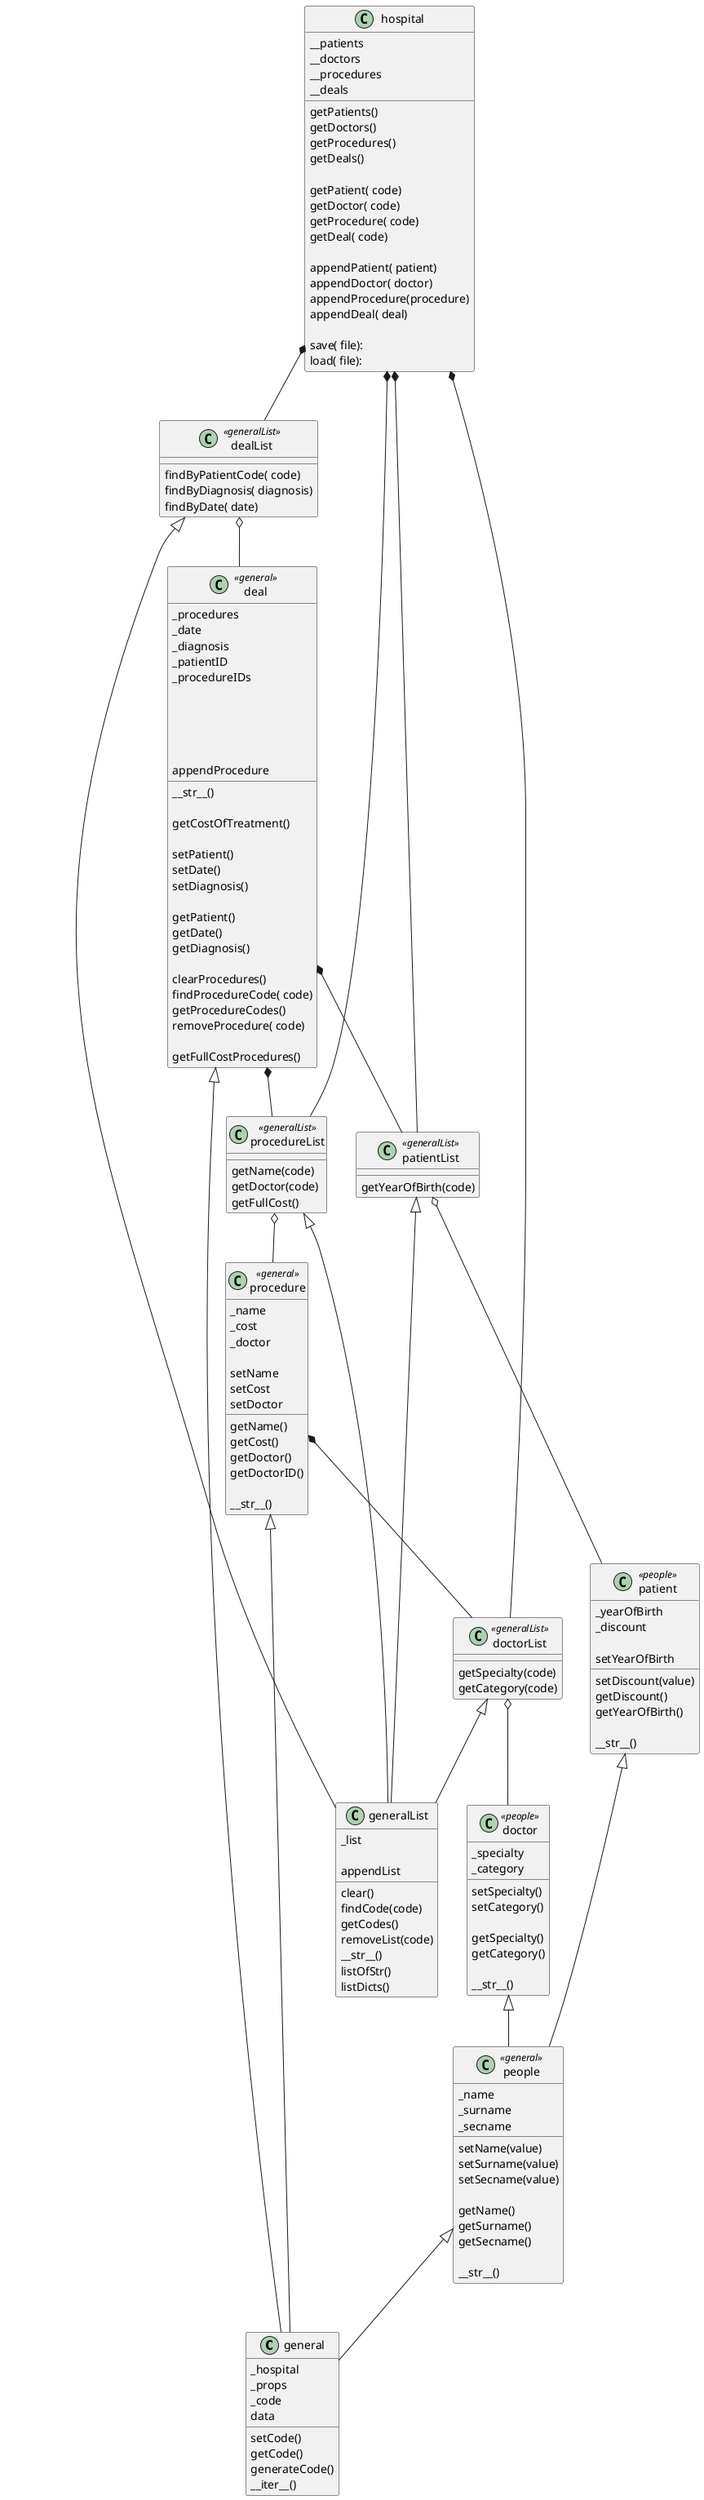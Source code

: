 @startuml diag1
class general {
    _hospital
    _props
    _code
    data

    setCode()
    getCode()
    generateCode()
    __iter__()
}

class people <<general>> {
    _name
    _surname
    _secname

    setName(value)
    setSurname(value)
    setSecname(value)

    getName()
    getSurname()
    getSecname()

    __str__()
}
people <|-- general

class doctor <<people>> {
    _specialty
    _category

    setSpecialty()
    setCategory()

    getSpecialty()
    getCategory()

    __str__()
}
doctor <|-- people

class generalList {
    _list

    clear()
    findCode(code)
    getCodes()
    appendList
    removeList(code)
    __str__()
    listOfStr()
    listDicts()
}

class doctorList <<generalList>> {
    getSpecialty(code)
    getCategory(code)
}
doctorList <|-- generalList
doctorList o-- doctor 

class patient <<people>> {
    _yearOfBirth
    _discount

    setDiscount(value)
    setYearOfBirth
    
    getDiscount()
    getYearOfBirth()

    __str__()
}
patient <|-- people

class patientList <<generalList>> {
    getYearOfBirth(code)
}
patientList <|-- generalList
patientList o-- patient 

class procedure <<general>> {
    _name
    _cost
    _doctor

    setName
    setCost
    setDoctor

    getName() 
    getCost() 
    getDoctor() 
    getDoctorID()

    __str__()
}
procedure <|-- general
procedure *-- doctorList

class procedureList <<generalList>> {
    getName(code)
    getDoctor(code)
    getFullCost()
}
procedureList <|-- generalList
procedureList o-- procedure

class deal <<general>> {
    _procedures
    _date
    _diagnosis
    _patientID
    _procedureIDs

    __str__()

    getCostOfTreatment()

    setPatient()
    setDate()
    setDiagnosis()

    getPatient()
    getDate()
    getDiagnosis()

    clearProcedures()
    findProcedureCode( code)
    getProcedureCodes()
    appendProcedure
    removeProcedure( code)

    getFullCostProcedures()
}
deal <|-- general
deal *-- procedureList
deal *-- patientList
dealList o-- deal 

class dealList <<generalList>> {
    findByPatientCode( code)
    findByDiagnosis( diagnosis)
    findByDate( date)
}
dealList <|-- generalList

class hospital {
    __patients
    __doctors
    __procedures
    __deals
    getPatients()
    getDoctors()
    getProcedures()
    getDeals()

    getPatient( code)
    getDoctor( code)
    getProcedure( code)
    getDeal( code)
    
    appendPatient( patient)
    appendDoctor( doctor)
    appendProcedure(procedure)
    appendDeal( deal)

    save( file): 
    load( file):
}
hospital *-- patientList
hospital *-- doctorList
hospital *-- procedureList
hospital *-- dealList

@enduml